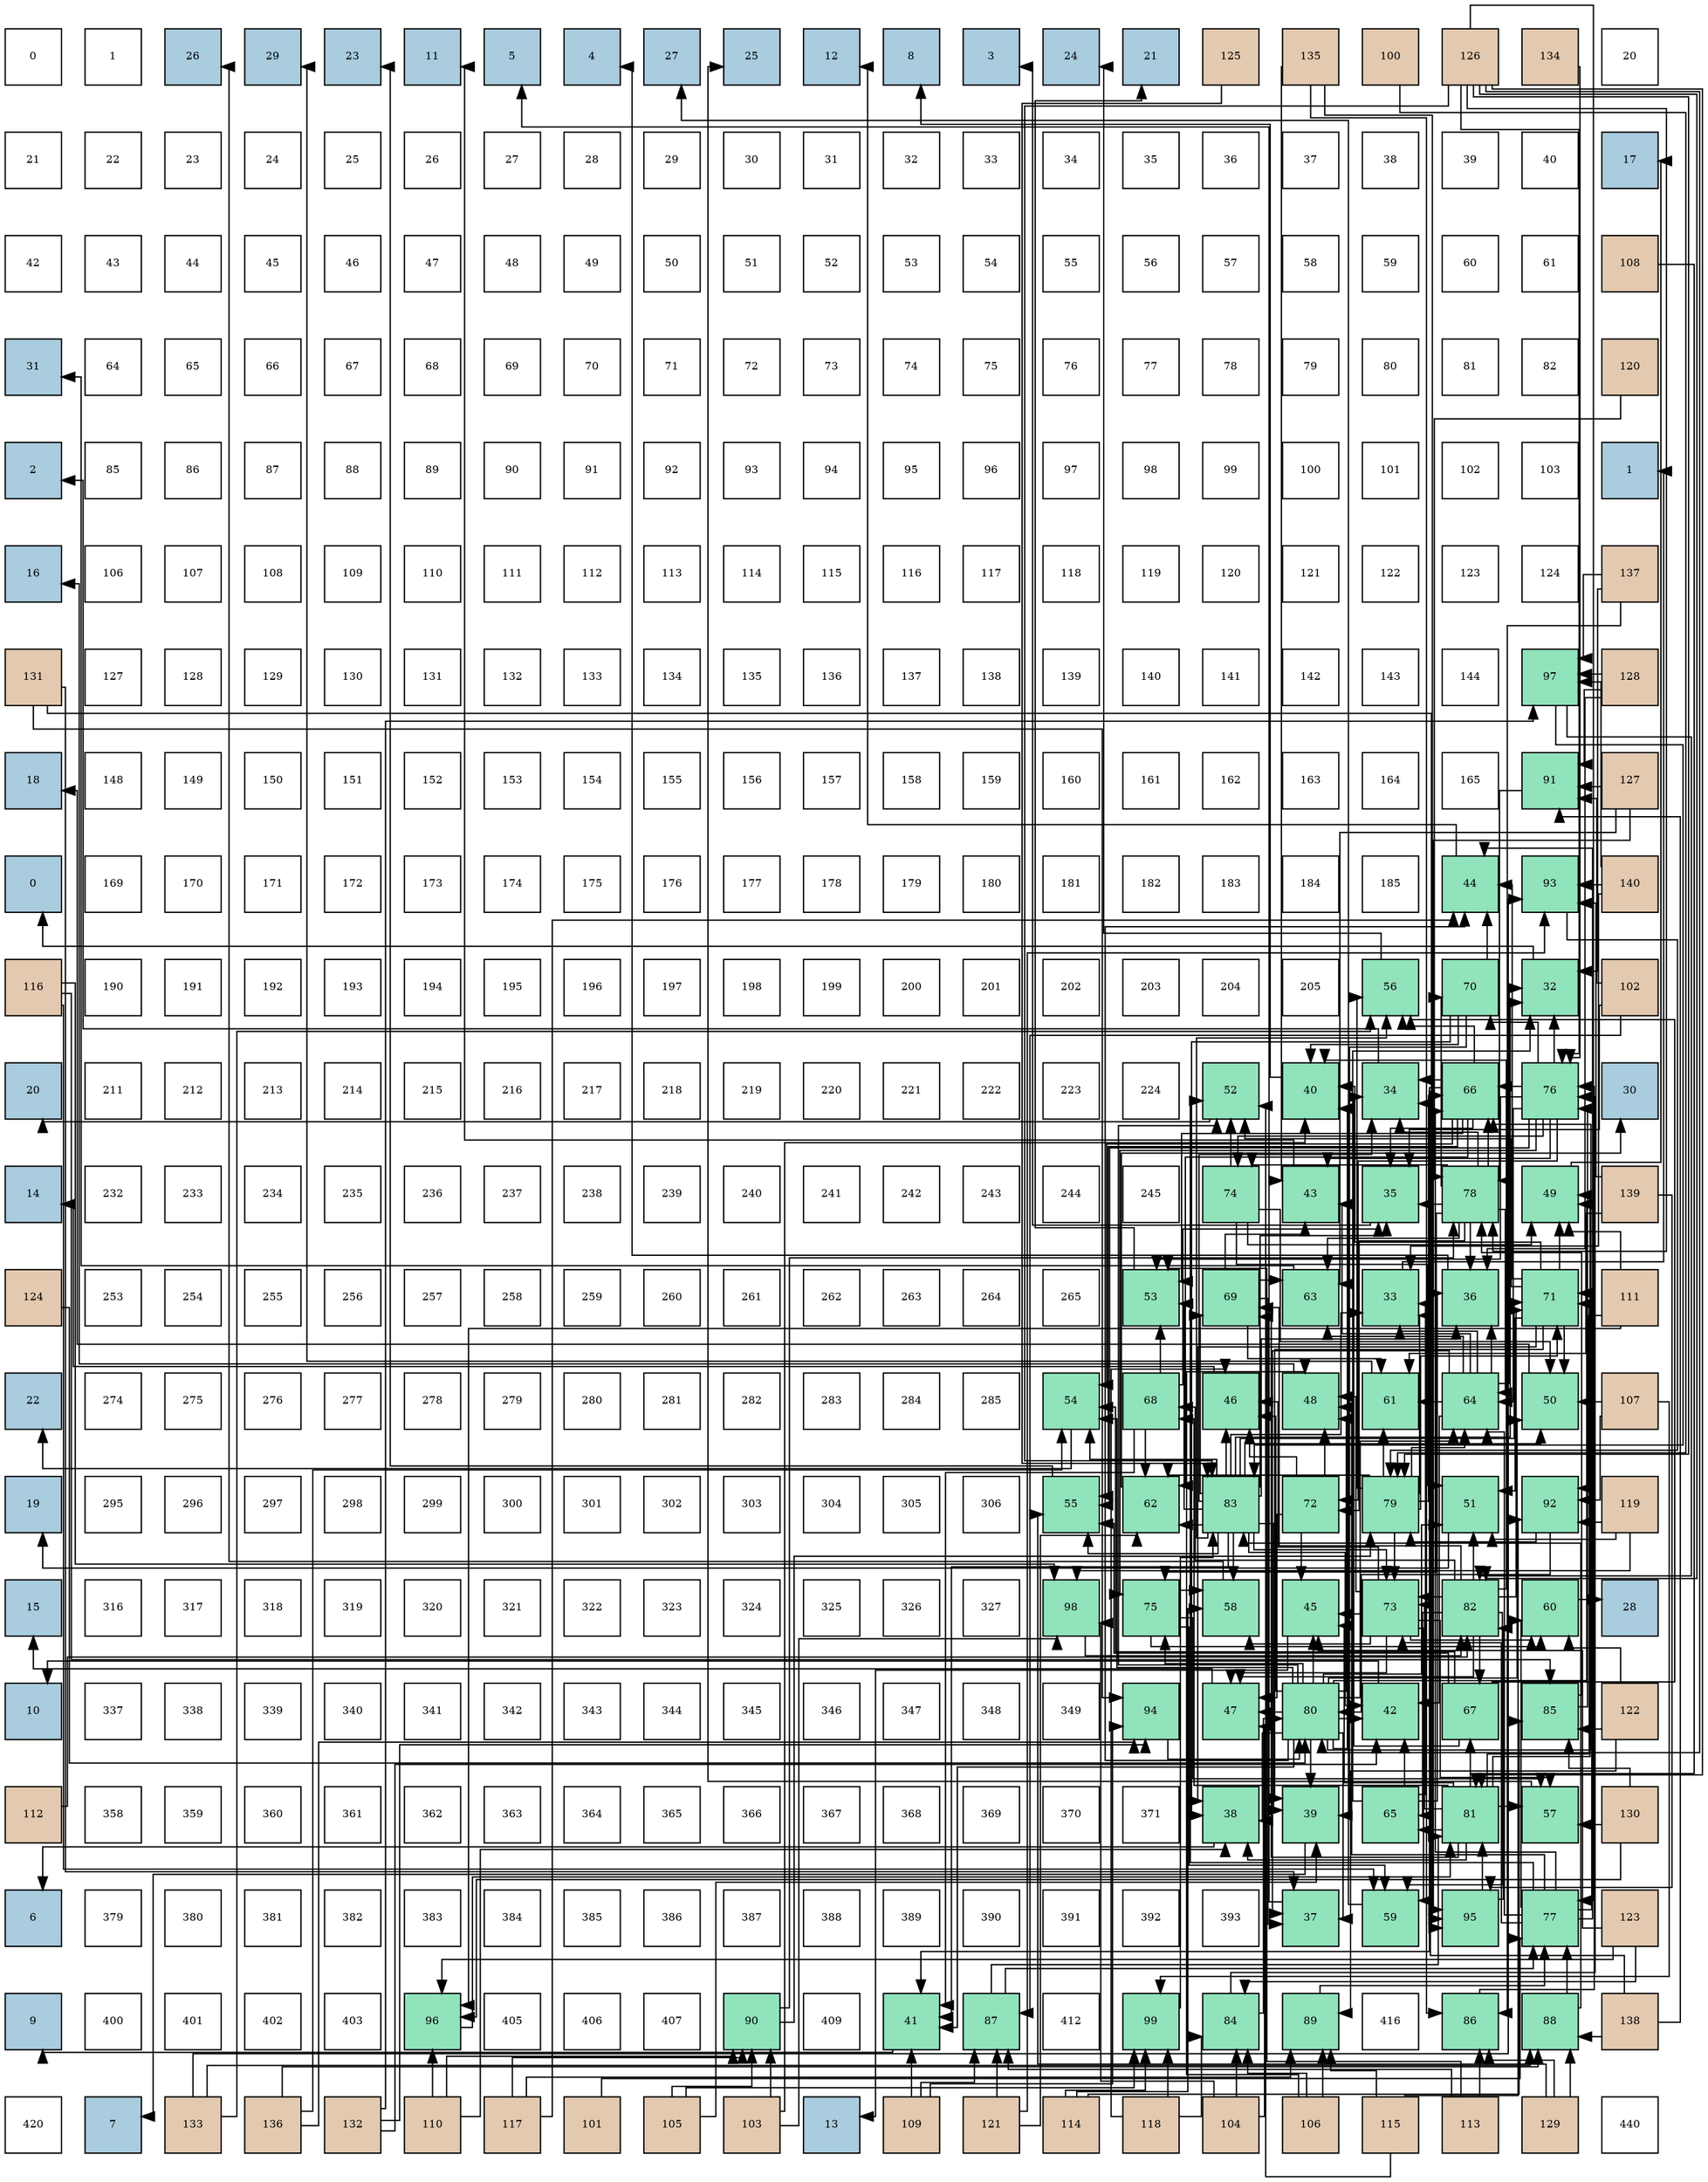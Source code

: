 digraph layout{
 rankdir=TB;
 splines=ortho;
 node [style=filled shape=square fixedsize=true width=0.6];
0[label="0", fontsize=8, fillcolor="#ffffff"];
1[label="1", fontsize=8, fillcolor="#ffffff"];
2[label="26", fontsize=8, fillcolor="#a9ccde"];
3[label="29", fontsize=8, fillcolor="#a9ccde"];
4[label="23", fontsize=8, fillcolor="#a9ccde"];
5[label="11", fontsize=8, fillcolor="#a9ccde"];
6[label="5", fontsize=8, fillcolor="#a9ccde"];
7[label="4", fontsize=8, fillcolor="#a9ccde"];
8[label="27", fontsize=8, fillcolor="#a9ccde"];
9[label="25", fontsize=8, fillcolor="#a9ccde"];
10[label="12", fontsize=8, fillcolor="#a9ccde"];
11[label="8", fontsize=8, fillcolor="#a9ccde"];
12[label="3", fontsize=8, fillcolor="#a9ccde"];
13[label="24", fontsize=8, fillcolor="#a9ccde"];
14[label="21", fontsize=8, fillcolor="#a9ccde"];
15[label="125", fontsize=8, fillcolor="#e3c9af"];
16[label="135", fontsize=8, fillcolor="#e3c9af"];
17[label="100", fontsize=8, fillcolor="#e3c9af"];
18[label="126", fontsize=8, fillcolor="#e3c9af"];
19[label="134", fontsize=8, fillcolor="#e3c9af"];
20[label="20", fontsize=8, fillcolor="#ffffff"];
21[label="21", fontsize=8, fillcolor="#ffffff"];
22[label="22", fontsize=8, fillcolor="#ffffff"];
23[label="23", fontsize=8, fillcolor="#ffffff"];
24[label="24", fontsize=8, fillcolor="#ffffff"];
25[label="25", fontsize=8, fillcolor="#ffffff"];
26[label="26", fontsize=8, fillcolor="#ffffff"];
27[label="27", fontsize=8, fillcolor="#ffffff"];
28[label="28", fontsize=8, fillcolor="#ffffff"];
29[label="29", fontsize=8, fillcolor="#ffffff"];
30[label="30", fontsize=8, fillcolor="#ffffff"];
31[label="31", fontsize=8, fillcolor="#ffffff"];
32[label="32", fontsize=8, fillcolor="#ffffff"];
33[label="33", fontsize=8, fillcolor="#ffffff"];
34[label="34", fontsize=8, fillcolor="#ffffff"];
35[label="35", fontsize=8, fillcolor="#ffffff"];
36[label="36", fontsize=8, fillcolor="#ffffff"];
37[label="37", fontsize=8, fillcolor="#ffffff"];
38[label="38", fontsize=8, fillcolor="#ffffff"];
39[label="39", fontsize=8, fillcolor="#ffffff"];
40[label="40", fontsize=8, fillcolor="#ffffff"];
41[label="17", fontsize=8, fillcolor="#a9ccde"];
42[label="42", fontsize=8, fillcolor="#ffffff"];
43[label="43", fontsize=8, fillcolor="#ffffff"];
44[label="44", fontsize=8, fillcolor="#ffffff"];
45[label="45", fontsize=8, fillcolor="#ffffff"];
46[label="46", fontsize=8, fillcolor="#ffffff"];
47[label="47", fontsize=8, fillcolor="#ffffff"];
48[label="48", fontsize=8, fillcolor="#ffffff"];
49[label="49", fontsize=8, fillcolor="#ffffff"];
50[label="50", fontsize=8, fillcolor="#ffffff"];
51[label="51", fontsize=8, fillcolor="#ffffff"];
52[label="52", fontsize=8, fillcolor="#ffffff"];
53[label="53", fontsize=8, fillcolor="#ffffff"];
54[label="54", fontsize=8, fillcolor="#ffffff"];
55[label="55", fontsize=8, fillcolor="#ffffff"];
56[label="56", fontsize=8, fillcolor="#ffffff"];
57[label="57", fontsize=8, fillcolor="#ffffff"];
58[label="58", fontsize=8, fillcolor="#ffffff"];
59[label="59", fontsize=8, fillcolor="#ffffff"];
60[label="60", fontsize=8, fillcolor="#ffffff"];
61[label="61", fontsize=8, fillcolor="#ffffff"];
62[label="108", fontsize=8, fillcolor="#e3c9af"];
63[label="31", fontsize=8, fillcolor="#a9ccde"];
64[label="64", fontsize=8, fillcolor="#ffffff"];
65[label="65", fontsize=8, fillcolor="#ffffff"];
66[label="66", fontsize=8, fillcolor="#ffffff"];
67[label="67", fontsize=8, fillcolor="#ffffff"];
68[label="68", fontsize=8, fillcolor="#ffffff"];
69[label="69", fontsize=8, fillcolor="#ffffff"];
70[label="70", fontsize=8, fillcolor="#ffffff"];
71[label="71", fontsize=8, fillcolor="#ffffff"];
72[label="72", fontsize=8, fillcolor="#ffffff"];
73[label="73", fontsize=8, fillcolor="#ffffff"];
74[label="74", fontsize=8, fillcolor="#ffffff"];
75[label="75", fontsize=8, fillcolor="#ffffff"];
76[label="76", fontsize=8, fillcolor="#ffffff"];
77[label="77", fontsize=8, fillcolor="#ffffff"];
78[label="78", fontsize=8, fillcolor="#ffffff"];
79[label="79", fontsize=8, fillcolor="#ffffff"];
80[label="80", fontsize=8, fillcolor="#ffffff"];
81[label="81", fontsize=8, fillcolor="#ffffff"];
82[label="82", fontsize=8, fillcolor="#ffffff"];
83[label="120", fontsize=8, fillcolor="#e3c9af"];
84[label="2", fontsize=8, fillcolor="#a9ccde"];
85[label="85", fontsize=8, fillcolor="#ffffff"];
86[label="86", fontsize=8, fillcolor="#ffffff"];
87[label="87", fontsize=8, fillcolor="#ffffff"];
88[label="88", fontsize=8, fillcolor="#ffffff"];
89[label="89", fontsize=8, fillcolor="#ffffff"];
90[label="90", fontsize=8, fillcolor="#ffffff"];
91[label="91", fontsize=8, fillcolor="#ffffff"];
92[label="92", fontsize=8, fillcolor="#ffffff"];
93[label="93", fontsize=8, fillcolor="#ffffff"];
94[label="94", fontsize=8, fillcolor="#ffffff"];
95[label="95", fontsize=8, fillcolor="#ffffff"];
96[label="96", fontsize=8, fillcolor="#ffffff"];
97[label="97", fontsize=8, fillcolor="#ffffff"];
98[label="98", fontsize=8, fillcolor="#ffffff"];
99[label="99", fontsize=8, fillcolor="#ffffff"];
100[label="100", fontsize=8, fillcolor="#ffffff"];
101[label="101", fontsize=8, fillcolor="#ffffff"];
102[label="102", fontsize=8, fillcolor="#ffffff"];
103[label="103", fontsize=8, fillcolor="#ffffff"];
104[label="1", fontsize=8, fillcolor="#a9ccde"];
105[label="16", fontsize=8, fillcolor="#a9ccde"];
106[label="106", fontsize=8, fillcolor="#ffffff"];
107[label="107", fontsize=8, fillcolor="#ffffff"];
108[label="108", fontsize=8, fillcolor="#ffffff"];
109[label="109", fontsize=8, fillcolor="#ffffff"];
110[label="110", fontsize=8, fillcolor="#ffffff"];
111[label="111", fontsize=8, fillcolor="#ffffff"];
112[label="112", fontsize=8, fillcolor="#ffffff"];
113[label="113", fontsize=8, fillcolor="#ffffff"];
114[label="114", fontsize=8, fillcolor="#ffffff"];
115[label="115", fontsize=8, fillcolor="#ffffff"];
116[label="116", fontsize=8, fillcolor="#ffffff"];
117[label="117", fontsize=8, fillcolor="#ffffff"];
118[label="118", fontsize=8, fillcolor="#ffffff"];
119[label="119", fontsize=8, fillcolor="#ffffff"];
120[label="120", fontsize=8, fillcolor="#ffffff"];
121[label="121", fontsize=8, fillcolor="#ffffff"];
122[label="122", fontsize=8, fillcolor="#ffffff"];
123[label="123", fontsize=8, fillcolor="#ffffff"];
124[label="124", fontsize=8, fillcolor="#ffffff"];
125[label="137", fontsize=8, fillcolor="#e3c9af"];
126[label="131", fontsize=8, fillcolor="#e3c9af"];
127[label="127", fontsize=8, fillcolor="#ffffff"];
128[label="128", fontsize=8, fillcolor="#ffffff"];
129[label="129", fontsize=8, fillcolor="#ffffff"];
130[label="130", fontsize=8, fillcolor="#ffffff"];
131[label="131", fontsize=8, fillcolor="#ffffff"];
132[label="132", fontsize=8, fillcolor="#ffffff"];
133[label="133", fontsize=8, fillcolor="#ffffff"];
134[label="134", fontsize=8, fillcolor="#ffffff"];
135[label="135", fontsize=8, fillcolor="#ffffff"];
136[label="136", fontsize=8, fillcolor="#ffffff"];
137[label="137", fontsize=8, fillcolor="#ffffff"];
138[label="138", fontsize=8, fillcolor="#ffffff"];
139[label="139", fontsize=8, fillcolor="#ffffff"];
140[label="140", fontsize=8, fillcolor="#ffffff"];
141[label="141", fontsize=8, fillcolor="#ffffff"];
142[label="142", fontsize=8, fillcolor="#ffffff"];
143[label="143", fontsize=8, fillcolor="#ffffff"];
144[label="144", fontsize=8, fillcolor="#ffffff"];
145[label="97", fontsize=8, fillcolor="#91e3bb"];
146[label="128", fontsize=8, fillcolor="#e3c9af"];
147[label="18", fontsize=8, fillcolor="#a9ccde"];
148[label="148", fontsize=8, fillcolor="#ffffff"];
149[label="149", fontsize=8, fillcolor="#ffffff"];
150[label="150", fontsize=8, fillcolor="#ffffff"];
151[label="151", fontsize=8, fillcolor="#ffffff"];
152[label="152", fontsize=8, fillcolor="#ffffff"];
153[label="153", fontsize=8, fillcolor="#ffffff"];
154[label="154", fontsize=8, fillcolor="#ffffff"];
155[label="155", fontsize=8, fillcolor="#ffffff"];
156[label="156", fontsize=8, fillcolor="#ffffff"];
157[label="157", fontsize=8, fillcolor="#ffffff"];
158[label="158", fontsize=8, fillcolor="#ffffff"];
159[label="159", fontsize=8, fillcolor="#ffffff"];
160[label="160", fontsize=8, fillcolor="#ffffff"];
161[label="161", fontsize=8, fillcolor="#ffffff"];
162[label="162", fontsize=8, fillcolor="#ffffff"];
163[label="163", fontsize=8, fillcolor="#ffffff"];
164[label="164", fontsize=8, fillcolor="#ffffff"];
165[label="165", fontsize=8, fillcolor="#ffffff"];
166[label="91", fontsize=8, fillcolor="#91e3bb"];
167[label="127", fontsize=8, fillcolor="#e3c9af"];
168[label="0", fontsize=8, fillcolor="#a9ccde"];
169[label="169", fontsize=8, fillcolor="#ffffff"];
170[label="170", fontsize=8, fillcolor="#ffffff"];
171[label="171", fontsize=8, fillcolor="#ffffff"];
172[label="172", fontsize=8, fillcolor="#ffffff"];
173[label="173", fontsize=8, fillcolor="#ffffff"];
174[label="174", fontsize=8, fillcolor="#ffffff"];
175[label="175", fontsize=8, fillcolor="#ffffff"];
176[label="176", fontsize=8, fillcolor="#ffffff"];
177[label="177", fontsize=8, fillcolor="#ffffff"];
178[label="178", fontsize=8, fillcolor="#ffffff"];
179[label="179", fontsize=8, fillcolor="#ffffff"];
180[label="180", fontsize=8, fillcolor="#ffffff"];
181[label="181", fontsize=8, fillcolor="#ffffff"];
182[label="182", fontsize=8, fillcolor="#ffffff"];
183[label="183", fontsize=8, fillcolor="#ffffff"];
184[label="184", fontsize=8, fillcolor="#ffffff"];
185[label="185", fontsize=8, fillcolor="#ffffff"];
186[label="44", fontsize=8, fillcolor="#91e3bb"];
187[label="93", fontsize=8, fillcolor="#91e3bb"];
188[label="140", fontsize=8, fillcolor="#e3c9af"];
189[label="116", fontsize=8, fillcolor="#e3c9af"];
190[label="190", fontsize=8, fillcolor="#ffffff"];
191[label="191", fontsize=8, fillcolor="#ffffff"];
192[label="192", fontsize=8, fillcolor="#ffffff"];
193[label="193", fontsize=8, fillcolor="#ffffff"];
194[label="194", fontsize=8, fillcolor="#ffffff"];
195[label="195", fontsize=8, fillcolor="#ffffff"];
196[label="196", fontsize=8, fillcolor="#ffffff"];
197[label="197", fontsize=8, fillcolor="#ffffff"];
198[label="198", fontsize=8, fillcolor="#ffffff"];
199[label="199", fontsize=8, fillcolor="#ffffff"];
200[label="200", fontsize=8, fillcolor="#ffffff"];
201[label="201", fontsize=8, fillcolor="#ffffff"];
202[label="202", fontsize=8, fillcolor="#ffffff"];
203[label="203", fontsize=8, fillcolor="#ffffff"];
204[label="204", fontsize=8, fillcolor="#ffffff"];
205[label="205", fontsize=8, fillcolor="#ffffff"];
206[label="56", fontsize=8, fillcolor="#91e3bb"];
207[label="70", fontsize=8, fillcolor="#91e3bb"];
208[label="32", fontsize=8, fillcolor="#91e3bb"];
209[label="102", fontsize=8, fillcolor="#e3c9af"];
210[label="20", fontsize=8, fillcolor="#a9ccde"];
211[label="211", fontsize=8, fillcolor="#ffffff"];
212[label="212", fontsize=8, fillcolor="#ffffff"];
213[label="213", fontsize=8, fillcolor="#ffffff"];
214[label="214", fontsize=8, fillcolor="#ffffff"];
215[label="215", fontsize=8, fillcolor="#ffffff"];
216[label="216", fontsize=8, fillcolor="#ffffff"];
217[label="217", fontsize=8, fillcolor="#ffffff"];
218[label="218", fontsize=8, fillcolor="#ffffff"];
219[label="219", fontsize=8, fillcolor="#ffffff"];
220[label="220", fontsize=8, fillcolor="#ffffff"];
221[label="221", fontsize=8, fillcolor="#ffffff"];
222[label="222", fontsize=8, fillcolor="#ffffff"];
223[label="223", fontsize=8, fillcolor="#ffffff"];
224[label="224", fontsize=8, fillcolor="#ffffff"];
225[label="52", fontsize=8, fillcolor="#91e3bb"];
226[label="40", fontsize=8, fillcolor="#91e3bb"];
227[label="34", fontsize=8, fillcolor="#91e3bb"];
228[label="66", fontsize=8, fillcolor="#91e3bb"];
229[label="76", fontsize=8, fillcolor="#91e3bb"];
230[label="30", fontsize=8, fillcolor="#a9ccde"];
231[label="14", fontsize=8, fillcolor="#a9ccde"];
232[label="232", fontsize=8, fillcolor="#ffffff"];
233[label="233", fontsize=8, fillcolor="#ffffff"];
234[label="234", fontsize=8, fillcolor="#ffffff"];
235[label="235", fontsize=8, fillcolor="#ffffff"];
236[label="236", fontsize=8, fillcolor="#ffffff"];
237[label="237", fontsize=8, fillcolor="#ffffff"];
238[label="238", fontsize=8, fillcolor="#ffffff"];
239[label="239", fontsize=8, fillcolor="#ffffff"];
240[label="240", fontsize=8, fillcolor="#ffffff"];
241[label="241", fontsize=8, fillcolor="#ffffff"];
242[label="242", fontsize=8, fillcolor="#ffffff"];
243[label="243", fontsize=8, fillcolor="#ffffff"];
244[label="244", fontsize=8, fillcolor="#ffffff"];
245[label="245", fontsize=8, fillcolor="#ffffff"];
246[label="74", fontsize=8, fillcolor="#91e3bb"];
247[label="43", fontsize=8, fillcolor="#91e3bb"];
248[label="35", fontsize=8, fillcolor="#91e3bb"];
249[label="78", fontsize=8, fillcolor="#91e3bb"];
250[label="49", fontsize=8, fillcolor="#91e3bb"];
251[label="139", fontsize=8, fillcolor="#e3c9af"];
252[label="124", fontsize=8, fillcolor="#e3c9af"];
253[label="253", fontsize=8, fillcolor="#ffffff"];
254[label="254", fontsize=8, fillcolor="#ffffff"];
255[label="255", fontsize=8, fillcolor="#ffffff"];
256[label="256", fontsize=8, fillcolor="#ffffff"];
257[label="257", fontsize=8, fillcolor="#ffffff"];
258[label="258", fontsize=8, fillcolor="#ffffff"];
259[label="259", fontsize=8, fillcolor="#ffffff"];
260[label="260", fontsize=8, fillcolor="#ffffff"];
261[label="261", fontsize=8, fillcolor="#ffffff"];
262[label="262", fontsize=8, fillcolor="#ffffff"];
263[label="263", fontsize=8, fillcolor="#ffffff"];
264[label="264", fontsize=8, fillcolor="#ffffff"];
265[label="265", fontsize=8, fillcolor="#ffffff"];
266[label="53", fontsize=8, fillcolor="#91e3bb"];
267[label="69", fontsize=8, fillcolor="#91e3bb"];
268[label="63", fontsize=8, fillcolor="#91e3bb"];
269[label="33", fontsize=8, fillcolor="#91e3bb"];
270[label="36", fontsize=8, fillcolor="#91e3bb"];
271[label="71", fontsize=8, fillcolor="#91e3bb"];
272[label="111", fontsize=8, fillcolor="#e3c9af"];
273[label="22", fontsize=8, fillcolor="#a9ccde"];
274[label="274", fontsize=8, fillcolor="#ffffff"];
275[label="275", fontsize=8, fillcolor="#ffffff"];
276[label="276", fontsize=8, fillcolor="#ffffff"];
277[label="277", fontsize=8, fillcolor="#ffffff"];
278[label="278", fontsize=8, fillcolor="#ffffff"];
279[label="279", fontsize=8, fillcolor="#ffffff"];
280[label="280", fontsize=8, fillcolor="#ffffff"];
281[label="281", fontsize=8, fillcolor="#ffffff"];
282[label="282", fontsize=8, fillcolor="#ffffff"];
283[label="283", fontsize=8, fillcolor="#ffffff"];
284[label="284", fontsize=8, fillcolor="#ffffff"];
285[label="285", fontsize=8, fillcolor="#ffffff"];
286[label="54", fontsize=8, fillcolor="#91e3bb"];
287[label="68", fontsize=8, fillcolor="#91e3bb"];
288[label="46", fontsize=8, fillcolor="#91e3bb"];
289[label="48", fontsize=8, fillcolor="#91e3bb"];
290[label="61", fontsize=8, fillcolor="#91e3bb"];
291[label="64", fontsize=8, fillcolor="#91e3bb"];
292[label="50", fontsize=8, fillcolor="#91e3bb"];
293[label="107", fontsize=8, fillcolor="#e3c9af"];
294[label="19", fontsize=8, fillcolor="#a9ccde"];
295[label="295", fontsize=8, fillcolor="#ffffff"];
296[label="296", fontsize=8, fillcolor="#ffffff"];
297[label="297", fontsize=8, fillcolor="#ffffff"];
298[label="298", fontsize=8, fillcolor="#ffffff"];
299[label="299", fontsize=8, fillcolor="#ffffff"];
300[label="300", fontsize=8, fillcolor="#ffffff"];
301[label="301", fontsize=8, fillcolor="#ffffff"];
302[label="302", fontsize=8, fillcolor="#ffffff"];
303[label="303", fontsize=8, fillcolor="#ffffff"];
304[label="304", fontsize=8, fillcolor="#ffffff"];
305[label="305", fontsize=8, fillcolor="#ffffff"];
306[label="306", fontsize=8, fillcolor="#ffffff"];
307[label="55", fontsize=8, fillcolor="#91e3bb"];
308[label="62", fontsize=8, fillcolor="#91e3bb"];
309[label="83", fontsize=8, fillcolor="#91e3bb"];
310[label="72", fontsize=8, fillcolor="#91e3bb"];
311[label="79", fontsize=8, fillcolor="#91e3bb"];
312[label="51", fontsize=8, fillcolor="#91e3bb"];
313[label="92", fontsize=8, fillcolor="#91e3bb"];
314[label="119", fontsize=8, fillcolor="#e3c9af"];
315[label="15", fontsize=8, fillcolor="#a9ccde"];
316[label="316", fontsize=8, fillcolor="#ffffff"];
317[label="317", fontsize=8, fillcolor="#ffffff"];
318[label="318", fontsize=8, fillcolor="#ffffff"];
319[label="319", fontsize=8, fillcolor="#ffffff"];
320[label="320", fontsize=8, fillcolor="#ffffff"];
321[label="321", fontsize=8, fillcolor="#ffffff"];
322[label="322", fontsize=8, fillcolor="#ffffff"];
323[label="323", fontsize=8, fillcolor="#ffffff"];
324[label="324", fontsize=8, fillcolor="#ffffff"];
325[label="325", fontsize=8, fillcolor="#ffffff"];
326[label="326", fontsize=8, fillcolor="#ffffff"];
327[label="327", fontsize=8, fillcolor="#ffffff"];
328[label="98", fontsize=8, fillcolor="#91e3bb"];
329[label="75", fontsize=8, fillcolor="#91e3bb"];
330[label="58", fontsize=8, fillcolor="#91e3bb"];
331[label="45", fontsize=8, fillcolor="#91e3bb"];
332[label="73", fontsize=8, fillcolor="#91e3bb"];
333[label="82", fontsize=8, fillcolor="#91e3bb"];
334[label="60", fontsize=8, fillcolor="#91e3bb"];
335[label="28", fontsize=8, fillcolor="#a9ccde"];
336[label="10", fontsize=8, fillcolor="#a9ccde"];
337[label="337", fontsize=8, fillcolor="#ffffff"];
338[label="338", fontsize=8, fillcolor="#ffffff"];
339[label="339", fontsize=8, fillcolor="#ffffff"];
340[label="340", fontsize=8, fillcolor="#ffffff"];
341[label="341", fontsize=8, fillcolor="#ffffff"];
342[label="342", fontsize=8, fillcolor="#ffffff"];
343[label="343", fontsize=8, fillcolor="#ffffff"];
344[label="344", fontsize=8, fillcolor="#ffffff"];
345[label="345", fontsize=8, fillcolor="#ffffff"];
346[label="346", fontsize=8, fillcolor="#ffffff"];
347[label="347", fontsize=8, fillcolor="#ffffff"];
348[label="348", fontsize=8, fillcolor="#ffffff"];
349[label="349", fontsize=8, fillcolor="#ffffff"];
350[label="94", fontsize=8, fillcolor="#91e3bb"];
351[label="47", fontsize=8, fillcolor="#91e3bb"];
352[label="80", fontsize=8, fillcolor="#91e3bb"];
353[label="42", fontsize=8, fillcolor="#91e3bb"];
354[label="67", fontsize=8, fillcolor="#91e3bb"];
355[label="85", fontsize=8, fillcolor="#91e3bb"];
356[label="122", fontsize=8, fillcolor="#e3c9af"];
357[label="112", fontsize=8, fillcolor="#e3c9af"];
358[label="358", fontsize=8, fillcolor="#ffffff"];
359[label="359", fontsize=8, fillcolor="#ffffff"];
360[label="360", fontsize=8, fillcolor="#ffffff"];
361[label="361", fontsize=8, fillcolor="#ffffff"];
362[label="362", fontsize=8, fillcolor="#ffffff"];
363[label="363", fontsize=8, fillcolor="#ffffff"];
364[label="364", fontsize=8, fillcolor="#ffffff"];
365[label="365", fontsize=8, fillcolor="#ffffff"];
366[label="366", fontsize=8, fillcolor="#ffffff"];
367[label="367", fontsize=8, fillcolor="#ffffff"];
368[label="368", fontsize=8, fillcolor="#ffffff"];
369[label="369", fontsize=8, fillcolor="#ffffff"];
370[label="370", fontsize=8, fillcolor="#ffffff"];
371[label="371", fontsize=8, fillcolor="#ffffff"];
372[label="38", fontsize=8, fillcolor="#91e3bb"];
373[label="39", fontsize=8, fillcolor="#91e3bb"];
374[label="65", fontsize=8, fillcolor="#91e3bb"];
375[label="81", fontsize=8, fillcolor="#91e3bb"];
376[label="57", fontsize=8, fillcolor="#91e3bb"];
377[label="130", fontsize=8, fillcolor="#e3c9af"];
378[label="6", fontsize=8, fillcolor="#a9ccde"];
379[label="379", fontsize=8, fillcolor="#ffffff"];
380[label="380", fontsize=8, fillcolor="#ffffff"];
381[label="381", fontsize=8, fillcolor="#ffffff"];
382[label="382", fontsize=8, fillcolor="#ffffff"];
383[label="383", fontsize=8, fillcolor="#ffffff"];
384[label="384", fontsize=8, fillcolor="#ffffff"];
385[label="385", fontsize=8, fillcolor="#ffffff"];
386[label="386", fontsize=8, fillcolor="#ffffff"];
387[label="387", fontsize=8, fillcolor="#ffffff"];
388[label="388", fontsize=8, fillcolor="#ffffff"];
389[label="389", fontsize=8, fillcolor="#ffffff"];
390[label="390", fontsize=8, fillcolor="#ffffff"];
391[label="391", fontsize=8, fillcolor="#ffffff"];
392[label="392", fontsize=8, fillcolor="#ffffff"];
393[label="393", fontsize=8, fillcolor="#ffffff"];
394[label="37", fontsize=8, fillcolor="#91e3bb"];
395[label="59", fontsize=8, fillcolor="#91e3bb"];
396[label="95", fontsize=8, fillcolor="#91e3bb"];
397[label="77", fontsize=8, fillcolor="#91e3bb"];
398[label="123", fontsize=8, fillcolor="#e3c9af"];
399[label="9", fontsize=8, fillcolor="#a9ccde"];
400[label="400", fontsize=8, fillcolor="#ffffff"];
401[label="401", fontsize=8, fillcolor="#ffffff"];
402[label="402", fontsize=8, fillcolor="#ffffff"];
403[label="403", fontsize=8, fillcolor="#ffffff"];
404[label="96", fontsize=8, fillcolor="#91e3bb"];
405[label="405", fontsize=8, fillcolor="#ffffff"];
406[label="406", fontsize=8, fillcolor="#ffffff"];
407[label="407", fontsize=8, fillcolor="#ffffff"];
408[label="90", fontsize=8, fillcolor="#91e3bb"];
409[label="409", fontsize=8, fillcolor="#ffffff"];
410[label="41", fontsize=8, fillcolor="#91e3bb"];
411[label="87", fontsize=8, fillcolor="#91e3bb"];
412[label="412", fontsize=8, fillcolor="#ffffff"];
413[label="99", fontsize=8, fillcolor="#91e3bb"];
414[label="84", fontsize=8, fillcolor="#91e3bb"];
415[label="89", fontsize=8, fillcolor="#91e3bb"];
416[label="416", fontsize=8, fillcolor="#ffffff"];
417[label="86", fontsize=8, fillcolor="#91e3bb"];
418[label="88", fontsize=8, fillcolor="#91e3bb"];
419[label="138", fontsize=8, fillcolor="#e3c9af"];
420[label="420", fontsize=8, fillcolor="#ffffff"];
421[label="7", fontsize=8, fillcolor="#a9ccde"];
422[label="133", fontsize=8, fillcolor="#e3c9af"];
423[label="136", fontsize=8, fillcolor="#e3c9af"];
424[label="132", fontsize=8, fillcolor="#e3c9af"];
425[label="110", fontsize=8, fillcolor="#e3c9af"];
426[label="117", fontsize=8, fillcolor="#e3c9af"];
427[label="101", fontsize=8, fillcolor="#e3c9af"];
428[label="105", fontsize=8, fillcolor="#e3c9af"];
429[label="103", fontsize=8, fillcolor="#e3c9af"];
430[label="13", fontsize=8, fillcolor="#a9ccde"];
431[label="109", fontsize=8, fillcolor="#e3c9af"];
432[label="121", fontsize=8, fillcolor="#e3c9af"];
433[label="114", fontsize=8, fillcolor="#e3c9af"];
434[label="118", fontsize=8, fillcolor="#e3c9af"];
435[label="104", fontsize=8, fillcolor="#e3c9af"];
436[label="106", fontsize=8, fillcolor="#e3c9af"];
437[label="115", fontsize=8, fillcolor="#e3c9af"];
438[label="113", fontsize=8, fillcolor="#e3c9af"];
439[label="129", fontsize=8, fillcolor="#e3c9af"];
440[label="440", fontsize=8, fillcolor="#ffffff"];
edge [constraint=false, style=vis];208 -> 168;
269 -> 104;
227 -> 84;
248 -> 12;
270 -> 7;
394 -> 6;
372 -> 378;
373 -> 421;
226 -> 11;
410 -> 399;
353 -> 336;
247 -> 5;
186 -> 10;
331 -> 430;
288 -> 231;
351 -> 315;
289 -> 105;
250 -> 41;
292 -> 147;
312 -> 294;
225 -> 210;
266 -> 14;
286 -> 273;
307 -> 4;
206 -> 13;
376 -> 9;
330 -> 2;
395 -> 8;
334 -> 335;
290 -> 3;
308 -> 230;
268 -> 63;
291 -> 208;
291 -> 269;
291 -> 270;
291 -> 394;
291 -> 353;
291 -> 247;
291 -> 290;
291 -> 268;
374 -> 208;
374 -> 269;
374 -> 270;
374 -> 353;
228 -> 227;
228 -> 248;
228 -> 410;
228 -> 266;
228 -> 286;
228 -> 307;
228 -> 206;
228 -> 308;
354 -> 227;
354 -> 286;
354 -> 307;
354 -> 206;
287 -> 248;
287 -> 410;
287 -> 266;
287 -> 308;
267 -> 394;
267 -> 247;
267 -> 290;
267 -> 268;
207 -> 372;
207 -> 373;
207 -> 226;
207 -> 186;
271 -> 372;
271 -> 373;
271 -> 226;
271 -> 186;
271 -> 250;
271 -> 292;
271 -> 312;
271 -> 225;
310 -> 331;
310 -> 288;
310 -> 351;
310 -> 289;
332 -> 331;
332 -> 288;
332 -> 351;
332 -> 289;
332 -> 376;
332 -> 330;
332 -> 395;
332 -> 334;
246 -> 250;
246 -> 292;
246 -> 312;
246 -> 225;
329 -> 376;
329 -> 330;
329 -> 395;
329 -> 334;
229 -> 208;
229 -> 247;
229 -> 266;
229 -> 307;
229 -> 291;
229 -> 228;
229 -> 207;
229 -> 310;
229 -> 246;
229 -> 329;
397 -> 186;
397 -> 289;
397 -> 225;
397 -> 334;
397 -> 291;
397 -> 228;
397 -> 271;
397 -> 332;
249 -> 227;
249 -> 248;
249 -> 270;
249 -> 268;
249 -> 291;
249 -> 228;
249 -> 207;
249 -> 310;
249 -> 246;
249 -> 329;
311 -> 269;
311 -> 206;
311 -> 290;
311 -> 308;
311 -> 291;
311 -> 228;
311 -> 271;
311 -> 332;
352 -> 394;
352 -> 372;
352 -> 373;
352 -> 226;
352 -> 410;
352 -> 353;
352 -> 186;
352 -> 331;
352 -> 288;
352 -> 351;
352 -> 289;
352 -> 250;
352 -> 292;
352 -> 312;
352 -> 225;
352 -> 286;
352 -> 291;
352 -> 228;
352 -> 329;
375 -> 372;
375 -> 331;
375 -> 250;
375 -> 376;
375 -> 374;
375 -> 354;
375 -> 287;
375 -> 267;
375 -> 271;
375 -> 332;
333 -> 226;
333 -> 351;
333 -> 312;
333 -> 395;
333 -> 374;
333 -> 354;
333 -> 287;
333 -> 267;
333 -> 271;
333 -> 332;
309 -> 208;
309 -> 269;
309 -> 227;
309 -> 248;
309 -> 270;
309 -> 373;
309 -> 410;
309 -> 353;
309 -> 288;
309 -> 292;
309 -> 266;
309 -> 286;
309 -> 307;
309 -> 206;
309 -> 330;
309 -> 308;
309 -> 267;
309 -> 271;
309 -> 332;
414 -> 229;
414 -> 352;
355 -> 229;
355 -> 249;
417 -> 229;
411 -> 397;
411 -> 375;
418 -> 397;
418 -> 309;
415 -> 397;
408 -> 249;
408 -> 311;
166 -> 249;
313 -> 311;
313 -> 352;
187 -> 311;
350 -> 352;
396 -> 375;
396 -> 333;
404 -> 375;
145 -> 333;
145 -> 309;
328 -> 333;
413 -> 309;
17 -> 311;
427 -> 397;
209 -> 248;
209 -> 411;
209 -> 166;
429 -> 226;
429 -> 408;
429 -> 328;
435 -> 351;
435 -> 414;
435 -> 328;
428 -> 373;
428 -> 408;
428 -> 413;
436 -> 289;
436 -> 414;
436 -> 415;
293 -> 292;
293 -> 313;
293 -> 413;
62 -> 375;
431 -> 410;
431 -> 411;
431 -> 350;
425 -> 372;
425 -> 408;
425 -> 404;
272 -> 250;
272 -> 313;
272 -> 404;
357 -> 333;
438 -> 266;
438 -> 417;
438 -> 411;
433 -> 330;
433 -> 355;
433 -> 413;
437 -> 225;
437 -> 415;
437 -> 313;
189 -> 395;
189 -> 355;
189 -> 328;
426 -> 186;
426 -> 415;
426 -> 408;
434 -> 288;
434 -> 414;
434 -> 413;
314 -> 312;
314 -> 313;
314 -> 328;
83 -> 249;
432 -> 308;
432 -> 411;
432 -> 187;
356 -> 334;
356 -> 355;
356 -> 415;
398 -> 331;
398 -> 414;
398 -> 404;
252 -> 352;
15 -> 309;
18 -> 229;
18 -> 397;
18 -> 249;
18 -> 311;
18 -> 352;
18 -> 375;
18 -> 333;
18 -> 309;
167 -> 268;
167 -> 166;
167 -> 396;
146 -> 270;
146 -> 166;
146 -> 145;
439 -> 307;
439 -> 417;
439 -> 418;
377 -> 376;
377 -> 355;
377 -> 404;
126 -> 394;
126 -> 350;
126 -> 396;
424 -> 353;
424 -> 350;
424 -> 145;
422 -> 206;
422 -> 418;
422 -> 187;
19 -> 229;
16 -> 247;
16 -> 417;
16 -> 396;
423 -> 286;
423 -> 418;
423 -> 350;
125 -> 208;
125 -> 417;
125 -> 145;
419 -> 227;
419 -> 418;
419 -> 166;
251 -> 290;
251 -> 187;
251 -> 396;
188 -> 269;
188 -> 187;
188 -> 145;
edge [constraint=true, style=invis];
0 -> 21 -> 42 -> 63 -> 84 -> 105 -> 126 -> 147 -> 168 -> 189 -> 210 -> 231 -> 252 -> 273 -> 294 -> 315 -> 336 -> 357 -> 378 -> 399 -> 420;
1 -> 22 -> 43 -> 64 -> 85 -> 106 -> 127 -> 148 -> 169 -> 190 -> 211 -> 232 -> 253 -> 274 -> 295 -> 316 -> 337 -> 358 -> 379 -> 400 -> 421;
2 -> 23 -> 44 -> 65 -> 86 -> 107 -> 128 -> 149 -> 170 -> 191 -> 212 -> 233 -> 254 -> 275 -> 296 -> 317 -> 338 -> 359 -> 380 -> 401 -> 422;
3 -> 24 -> 45 -> 66 -> 87 -> 108 -> 129 -> 150 -> 171 -> 192 -> 213 -> 234 -> 255 -> 276 -> 297 -> 318 -> 339 -> 360 -> 381 -> 402 -> 423;
4 -> 25 -> 46 -> 67 -> 88 -> 109 -> 130 -> 151 -> 172 -> 193 -> 214 -> 235 -> 256 -> 277 -> 298 -> 319 -> 340 -> 361 -> 382 -> 403 -> 424;
5 -> 26 -> 47 -> 68 -> 89 -> 110 -> 131 -> 152 -> 173 -> 194 -> 215 -> 236 -> 257 -> 278 -> 299 -> 320 -> 341 -> 362 -> 383 -> 404 -> 425;
6 -> 27 -> 48 -> 69 -> 90 -> 111 -> 132 -> 153 -> 174 -> 195 -> 216 -> 237 -> 258 -> 279 -> 300 -> 321 -> 342 -> 363 -> 384 -> 405 -> 426;
7 -> 28 -> 49 -> 70 -> 91 -> 112 -> 133 -> 154 -> 175 -> 196 -> 217 -> 238 -> 259 -> 280 -> 301 -> 322 -> 343 -> 364 -> 385 -> 406 -> 427;
8 -> 29 -> 50 -> 71 -> 92 -> 113 -> 134 -> 155 -> 176 -> 197 -> 218 -> 239 -> 260 -> 281 -> 302 -> 323 -> 344 -> 365 -> 386 -> 407 -> 428;
9 -> 30 -> 51 -> 72 -> 93 -> 114 -> 135 -> 156 -> 177 -> 198 -> 219 -> 240 -> 261 -> 282 -> 303 -> 324 -> 345 -> 366 -> 387 -> 408 -> 429;
10 -> 31 -> 52 -> 73 -> 94 -> 115 -> 136 -> 157 -> 178 -> 199 -> 220 -> 241 -> 262 -> 283 -> 304 -> 325 -> 346 -> 367 -> 388 -> 409 -> 430;
11 -> 32 -> 53 -> 74 -> 95 -> 116 -> 137 -> 158 -> 179 -> 200 -> 221 -> 242 -> 263 -> 284 -> 305 -> 326 -> 347 -> 368 -> 389 -> 410 -> 431;
12 -> 33 -> 54 -> 75 -> 96 -> 117 -> 138 -> 159 -> 180 -> 201 -> 222 -> 243 -> 264 -> 285 -> 306 -> 327 -> 348 -> 369 -> 390 -> 411 -> 432;
13 -> 34 -> 55 -> 76 -> 97 -> 118 -> 139 -> 160 -> 181 -> 202 -> 223 -> 244 -> 265 -> 286 -> 307 -> 328 -> 349 -> 370 -> 391 -> 412 -> 433;
14 -> 35 -> 56 -> 77 -> 98 -> 119 -> 140 -> 161 -> 182 -> 203 -> 224 -> 245 -> 266 -> 287 -> 308 -> 329 -> 350 -> 371 -> 392 -> 413 -> 434;
15 -> 36 -> 57 -> 78 -> 99 -> 120 -> 141 -> 162 -> 183 -> 204 -> 225 -> 246 -> 267 -> 288 -> 309 -> 330 -> 351 -> 372 -> 393 -> 414 -> 435;
16 -> 37 -> 58 -> 79 -> 100 -> 121 -> 142 -> 163 -> 184 -> 205 -> 226 -> 247 -> 268 -> 289 -> 310 -> 331 -> 352 -> 373 -> 394 -> 415 -> 436;
17 -> 38 -> 59 -> 80 -> 101 -> 122 -> 143 -> 164 -> 185 -> 206 -> 227 -> 248 -> 269 -> 290 -> 311 -> 332 -> 353 -> 374 -> 395 -> 416 -> 437;
18 -> 39 -> 60 -> 81 -> 102 -> 123 -> 144 -> 165 -> 186 -> 207 -> 228 -> 249 -> 270 -> 291 -> 312 -> 333 -> 354 -> 375 -> 396 -> 417 -> 438;
19 -> 40 -> 61 -> 82 -> 103 -> 124 -> 145 -> 166 -> 187 -> 208 -> 229 -> 250 -> 271 -> 292 -> 313 -> 334 -> 355 -> 376 -> 397 -> 418 -> 439;
20 -> 41 -> 62 -> 83 -> 104 -> 125 -> 146 -> 167 -> 188 -> 209 -> 230 -> 251 -> 272 -> 293 -> 314 -> 335 -> 356 -> 377 -> 398 -> 419 -> 440;
rank = same {0 -> 1 -> 2 -> 3 -> 4 -> 5 -> 6 -> 7 -> 8 -> 9 -> 10 -> 11 -> 12 -> 13 -> 14 -> 15 -> 16 -> 17 -> 18 -> 19 -> 20};
rank = same {21 -> 22 -> 23 -> 24 -> 25 -> 26 -> 27 -> 28 -> 29 -> 30 -> 31 -> 32 -> 33 -> 34 -> 35 -> 36 -> 37 -> 38 -> 39 -> 40 -> 41};
rank = same {42 -> 43 -> 44 -> 45 -> 46 -> 47 -> 48 -> 49 -> 50 -> 51 -> 52 -> 53 -> 54 -> 55 -> 56 -> 57 -> 58 -> 59 -> 60 -> 61 -> 62};
rank = same {63 -> 64 -> 65 -> 66 -> 67 -> 68 -> 69 -> 70 -> 71 -> 72 -> 73 -> 74 -> 75 -> 76 -> 77 -> 78 -> 79 -> 80 -> 81 -> 82 -> 83};
rank = same {84 -> 85 -> 86 -> 87 -> 88 -> 89 -> 90 -> 91 -> 92 -> 93 -> 94 -> 95 -> 96 -> 97 -> 98 -> 99 -> 100 -> 101 -> 102 -> 103 -> 104};
rank = same {105 -> 106 -> 107 -> 108 -> 109 -> 110 -> 111 -> 112 -> 113 -> 114 -> 115 -> 116 -> 117 -> 118 -> 119 -> 120 -> 121 -> 122 -> 123 -> 124 -> 125};
rank = same {126 -> 127 -> 128 -> 129 -> 130 -> 131 -> 132 -> 133 -> 134 -> 135 -> 136 -> 137 -> 138 -> 139 -> 140 -> 141 -> 142 -> 143 -> 144 -> 145 -> 146};
rank = same {147 -> 148 -> 149 -> 150 -> 151 -> 152 -> 153 -> 154 -> 155 -> 156 -> 157 -> 158 -> 159 -> 160 -> 161 -> 162 -> 163 -> 164 -> 165 -> 166 -> 167};
rank = same {168 -> 169 -> 170 -> 171 -> 172 -> 173 -> 174 -> 175 -> 176 -> 177 -> 178 -> 179 -> 180 -> 181 -> 182 -> 183 -> 184 -> 185 -> 186 -> 187 -> 188};
rank = same {189 -> 190 -> 191 -> 192 -> 193 -> 194 -> 195 -> 196 -> 197 -> 198 -> 199 -> 200 -> 201 -> 202 -> 203 -> 204 -> 205 -> 206 -> 207 -> 208 -> 209};
rank = same {210 -> 211 -> 212 -> 213 -> 214 -> 215 -> 216 -> 217 -> 218 -> 219 -> 220 -> 221 -> 222 -> 223 -> 224 -> 225 -> 226 -> 227 -> 228 -> 229 -> 230};
rank = same {231 -> 232 -> 233 -> 234 -> 235 -> 236 -> 237 -> 238 -> 239 -> 240 -> 241 -> 242 -> 243 -> 244 -> 245 -> 246 -> 247 -> 248 -> 249 -> 250 -> 251};
rank = same {252 -> 253 -> 254 -> 255 -> 256 -> 257 -> 258 -> 259 -> 260 -> 261 -> 262 -> 263 -> 264 -> 265 -> 266 -> 267 -> 268 -> 269 -> 270 -> 271 -> 272};
rank = same {273 -> 274 -> 275 -> 276 -> 277 -> 278 -> 279 -> 280 -> 281 -> 282 -> 283 -> 284 -> 285 -> 286 -> 287 -> 288 -> 289 -> 290 -> 291 -> 292 -> 293};
rank = same {294 -> 295 -> 296 -> 297 -> 298 -> 299 -> 300 -> 301 -> 302 -> 303 -> 304 -> 305 -> 306 -> 307 -> 308 -> 309 -> 310 -> 311 -> 312 -> 313 -> 314};
rank = same {315 -> 316 -> 317 -> 318 -> 319 -> 320 -> 321 -> 322 -> 323 -> 324 -> 325 -> 326 -> 327 -> 328 -> 329 -> 330 -> 331 -> 332 -> 333 -> 334 -> 335};
rank = same {336 -> 337 -> 338 -> 339 -> 340 -> 341 -> 342 -> 343 -> 344 -> 345 -> 346 -> 347 -> 348 -> 349 -> 350 -> 351 -> 352 -> 353 -> 354 -> 355 -> 356};
rank = same {357 -> 358 -> 359 -> 360 -> 361 -> 362 -> 363 -> 364 -> 365 -> 366 -> 367 -> 368 -> 369 -> 370 -> 371 -> 372 -> 373 -> 374 -> 375 -> 376 -> 377};
rank = same {378 -> 379 -> 380 -> 381 -> 382 -> 383 -> 384 -> 385 -> 386 -> 387 -> 388 -> 389 -> 390 -> 391 -> 392 -> 393 -> 394 -> 395 -> 396 -> 397 -> 398};
rank = same {399 -> 400 -> 401 -> 402 -> 403 -> 404 -> 405 -> 406 -> 407 -> 408 -> 409 -> 410 -> 411 -> 412 -> 413 -> 414 -> 415 -> 416 -> 417 -> 418 -> 419};
rank = same {420 -> 421 -> 422 -> 423 -> 424 -> 425 -> 426 -> 427 -> 428 -> 429 -> 430 -> 431 -> 432 -> 433 -> 434 -> 435 -> 436 -> 437 -> 438 -> 439 -> 440};
}